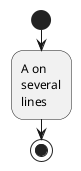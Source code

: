 {
  "sha1": "k2bxwngkreaji21qn3j6rj8l81w4phd",
  "insertion": {
    "when": "2024-06-03T18:59:32.502Z",
    "user": "plantuml@gmail.com"
  }
}
@startuml
start
:A on
several
lines;
stop
@enduml
